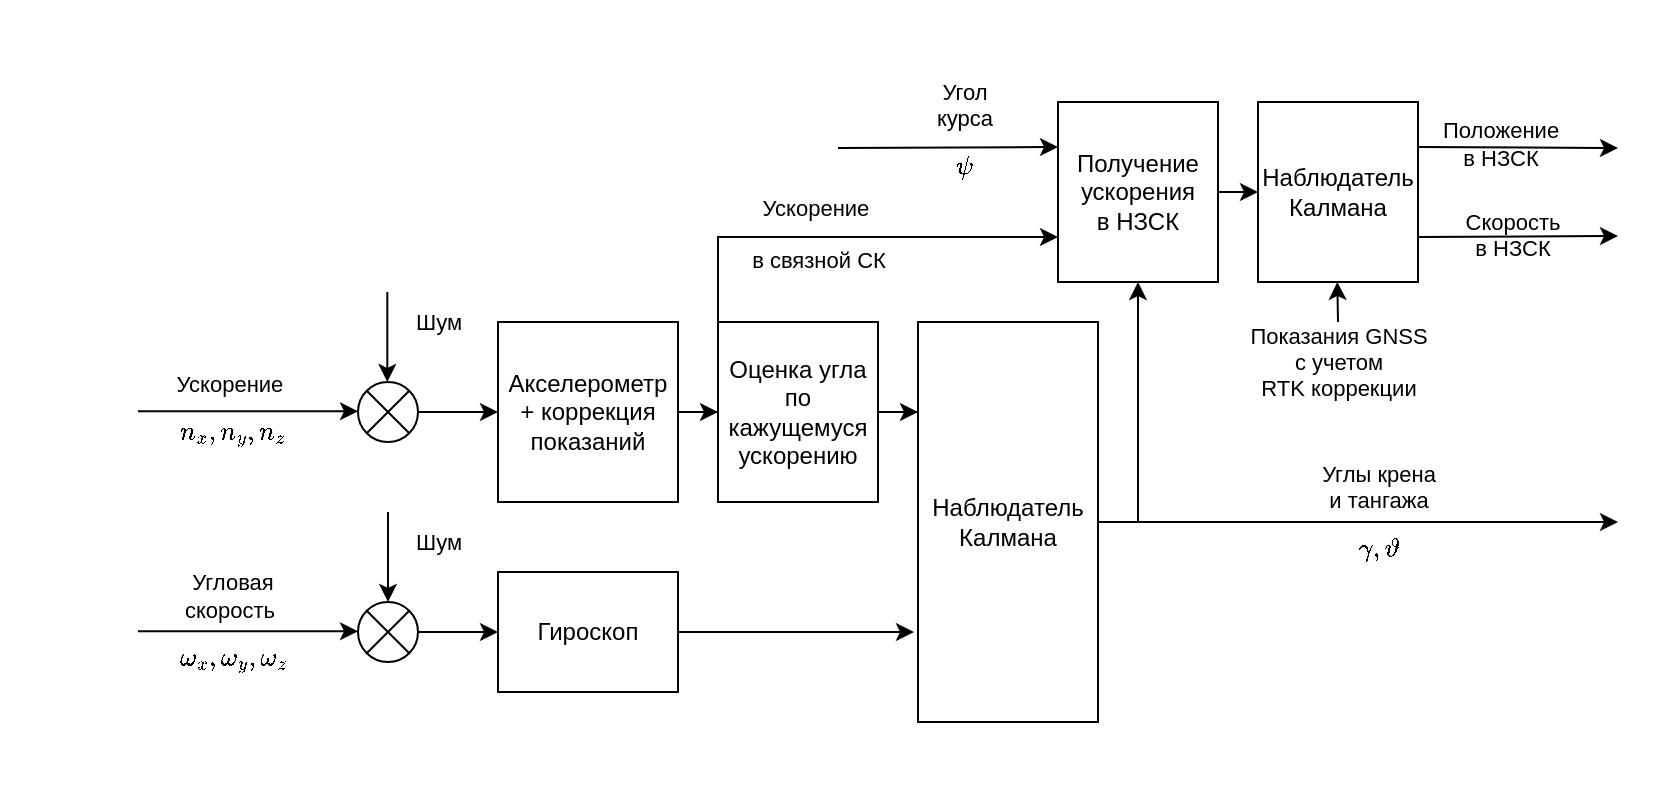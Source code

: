 <mxfile version="14.6.11" type="github">
  <diagram id="kqHRchUTWrbgLfPyTyG0" name="Page-1">
    <mxGraphModel dx="1673" dy="898" grid="1" gridSize="10" guides="1" tooltips="1" connect="1" arrows="1" fold="1" page="1" pageScale="1" pageWidth="827" pageHeight="1169" math="1" shadow="0">
      <root>
        <mxCell id="0" />
        <mxCell id="1" parent="0" />
        <mxCell id="pTG25tufGUdgOwVjfufl-10" style="edgeStyle=orthogonalEdgeStyle;rounded=0;orthogonalLoop=1;jettySize=auto;html=1;entryX=0;entryY=0.5;entryDx=0;entryDy=0;labelBackgroundColor=none;" edge="1" parent="1" source="pTG25tufGUdgOwVjfufl-1" target="pTG25tufGUdgOwVjfufl-9">
          <mxGeometry relative="1" as="geometry" />
        </mxCell>
        <mxCell id="pTG25tufGUdgOwVjfufl-1" value="Акселерометр + коррекция показаний" style="rounded=0;whiteSpace=wrap;html=1;labelBackgroundColor=none;" vertex="1" parent="1">
          <mxGeometry x="200" y="320" width="90" height="90" as="geometry" />
        </mxCell>
        <mxCell id="pTG25tufGUdgOwVjfufl-2" value="" style="endArrow=classic;html=1;labelBackgroundColor=none;" edge="1" parent="1">
          <mxGeometry width="50" height="50" relative="1" as="geometry">
            <mxPoint x="20.0" y="364.66" as="sourcePoint" />
            <mxPoint x="130" y="364.66" as="targetPoint" />
          </mxGeometry>
        </mxCell>
        <mxCell id="pTG25tufGUdgOwVjfufl-3" value="Ускорение&amp;nbsp; $$n_x, n_y, n_z$$" style="edgeLabel;html=1;align=center;verticalAlign=middle;resizable=0;points=[];labelBackgroundColor=none;" vertex="1" connectable="0" parent="pTG25tufGUdgOwVjfufl-2">
          <mxGeometry x="-0.153" y="-1" relative="1" as="geometry">
            <mxPoint y="3" as="offset" />
          </mxGeometry>
        </mxCell>
        <mxCell id="pTG25tufGUdgOwVjfufl-6" style="edgeStyle=orthogonalEdgeStyle;rounded=0;orthogonalLoop=1;jettySize=auto;html=1;entryX=0;entryY=0.5;entryDx=0;entryDy=0;labelBackgroundColor=none;" edge="1" parent="1" source="pTG25tufGUdgOwVjfufl-4" target="pTG25tufGUdgOwVjfufl-1">
          <mxGeometry relative="1" as="geometry" />
        </mxCell>
        <mxCell id="pTG25tufGUdgOwVjfufl-7" style="edgeStyle=orthogonalEdgeStyle;rounded=0;orthogonalLoop=1;jettySize=auto;html=1;exitX=0.5;exitY=0;exitDx=0;exitDy=0;entryX=0.5;entryY=0;entryDx=0;entryDy=0;labelBackgroundColor=none;" edge="1" parent="1" source="pTG25tufGUdgOwVjfufl-4" target="pTG25tufGUdgOwVjfufl-4">
          <mxGeometry relative="1" as="geometry">
            <mxPoint x="138.407" y="315" as="targetPoint" />
          </mxGeometry>
        </mxCell>
        <mxCell id="pTG25tufGUdgOwVjfufl-4" value="" style="shape=sumEllipse;perimeter=ellipsePerimeter;whiteSpace=wrap;html=1;backgroundOutline=1;labelBackgroundColor=none;" vertex="1" parent="1">
          <mxGeometry x="130" y="350" width="30" height="30" as="geometry" />
        </mxCell>
        <mxCell id="pTG25tufGUdgOwVjfufl-27" style="edgeStyle=orthogonalEdgeStyle;rounded=0;orthogonalLoop=1;jettySize=auto;html=1;entryX=0;entryY=0.225;entryDx=0;entryDy=0;entryPerimeter=0;labelBackgroundColor=none;" edge="1" parent="1" source="pTG25tufGUdgOwVjfufl-9" target="pTG25tufGUdgOwVjfufl-11">
          <mxGeometry relative="1" as="geometry" />
        </mxCell>
        <mxCell id="pTG25tufGUdgOwVjfufl-9" value="Оценка угла по кажущемуся ускорению" style="rounded=0;whiteSpace=wrap;html=1;labelBackgroundColor=none;" vertex="1" parent="1">
          <mxGeometry x="310" y="320" width="80" height="90" as="geometry" />
        </mxCell>
        <mxCell id="pTG25tufGUdgOwVjfufl-28" style="edgeStyle=orthogonalEdgeStyle;rounded=0;orthogonalLoop=1;jettySize=auto;html=1;labelBackgroundColor=none;" edge="1" parent="1" source="pTG25tufGUdgOwVjfufl-11">
          <mxGeometry relative="1" as="geometry">
            <mxPoint x="760" y="420" as="targetPoint" />
            <Array as="points">
              <mxPoint x="540" y="420" />
              <mxPoint x="540" y="420" />
            </Array>
          </mxGeometry>
        </mxCell>
        <mxCell id="pTG25tufGUdgOwVjfufl-29" value="&lt;div&gt;Углы крена&lt;/div&gt;&lt;div&gt; и тангажа&lt;/div&gt;&lt;div&gt;$$\;\;\gamma, \vartheta\;\;$$&amp;nbsp; &lt;/div&gt;" style="edgeLabel;html=1;align=center;verticalAlign=middle;resizable=0;points=[];fontStyle=0;labelBackgroundColor=none;" vertex="1" connectable="0" parent="pTG25tufGUdgOwVjfufl-28">
          <mxGeometry x="-0.179" relative="1" as="geometry">
            <mxPoint x="33" y="7" as="offset" />
          </mxGeometry>
        </mxCell>
        <mxCell id="pTG25tufGUdgOwVjfufl-11" value="&lt;div&gt;Наблюдатель&lt;/div&gt;&lt;div&gt;Калмана&lt;/div&gt;" style="rounded=0;whiteSpace=wrap;html=1;labelBackgroundColor=none;" vertex="1" parent="1">
          <mxGeometry x="410" y="320" width="90" height="200" as="geometry" />
        </mxCell>
        <mxCell id="pTG25tufGUdgOwVjfufl-26" style="edgeStyle=orthogonalEdgeStyle;rounded=0;orthogonalLoop=1;jettySize=auto;html=1;labelBackgroundColor=none;" edge="1" parent="1" source="pTG25tufGUdgOwVjfufl-13">
          <mxGeometry relative="1" as="geometry">
            <mxPoint x="408" y="475" as="targetPoint" />
          </mxGeometry>
        </mxCell>
        <mxCell id="pTG25tufGUdgOwVjfufl-13" value="Гироскоп" style="rounded=0;whiteSpace=wrap;html=1;labelBackgroundColor=none;" vertex="1" parent="1">
          <mxGeometry x="200" y="445" width="90" height="60" as="geometry" />
        </mxCell>
        <mxCell id="pTG25tufGUdgOwVjfufl-20" value="" style="endArrow=classic;html=1;labelBackgroundColor=none;" edge="1" parent="1">
          <mxGeometry width="50" height="50" relative="1" as="geometry">
            <mxPoint x="20.0" y="474.66" as="sourcePoint" />
            <mxPoint x="130" y="474.66" as="targetPoint" />
          </mxGeometry>
        </mxCell>
        <mxCell id="pTG25tufGUdgOwVjfufl-21" value="&lt;div&gt;Угловая &lt;br&gt;&lt;/div&gt;&lt;div&gt;скорость&amp;nbsp; $$\omega_x, \omega_y, \omega_z$$&lt;/div&gt;" style="edgeLabel;html=1;align=center;verticalAlign=middle;resizable=0;points=[];labelBackgroundColor=none;" vertex="1" connectable="0" parent="pTG25tufGUdgOwVjfufl-20">
          <mxGeometry x="-0.153" y="-1" relative="1" as="geometry">
            <mxPoint y="-1" as="offset" />
          </mxGeometry>
        </mxCell>
        <mxCell id="pTG25tufGUdgOwVjfufl-22" style="edgeStyle=orthogonalEdgeStyle;rounded=0;orthogonalLoop=1;jettySize=auto;html=1;exitX=0.5;exitY=0;exitDx=0;exitDy=0;entryX=0.5;entryY=0;entryDx=0;entryDy=0;labelBackgroundColor=none;" edge="1" parent="1" source="pTG25tufGUdgOwVjfufl-23" target="pTG25tufGUdgOwVjfufl-23">
          <mxGeometry relative="1" as="geometry">
            <mxPoint x="138.407" y="425" as="targetPoint" />
          </mxGeometry>
        </mxCell>
        <mxCell id="pTG25tufGUdgOwVjfufl-25" style="edgeStyle=orthogonalEdgeStyle;rounded=0;orthogonalLoop=1;jettySize=auto;html=1;labelBackgroundColor=none;" edge="1" parent="1" source="pTG25tufGUdgOwVjfufl-23" target="pTG25tufGUdgOwVjfufl-13">
          <mxGeometry relative="1" as="geometry" />
        </mxCell>
        <mxCell id="pTG25tufGUdgOwVjfufl-23" value="" style="shape=sumEllipse;perimeter=ellipsePerimeter;whiteSpace=wrap;html=1;backgroundOutline=1;labelBackgroundColor=none;" vertex="1" parent="1">
          <mxGeometry x="130" y="460" width="30" height="30" as="geometry" />
        </mxCell>
        <mxCell id="pTG25tufGUdgOwVjfufl-24" value="Шум" style="endArrow=classic;html=1;entryX=0.5;entryY=0;entryDx=0;entryDy=0;labelBackgroundColor=none;" edge="1" parent="1" target="pTG25tufGUdgOwVjfufl-23">
          <mxGeometry x="-0.333" y="25" width="50" height="50" relative="1" as="geometry">
            <mxPoint x="145" y="415" as="sourcePoint" />
            <mxPoint x="123.2" y="365" as="targetPoint" />
            <mxPoint as="offset" />
          </mxGeometry>
        </mxCell>
        <mxCell id="pTG25tufGUdgOwVjfufl-37" style="edgeStyle=elbowEdgeStyle;rounded=0;orthogonalLoop=1;jettySize=auto;html=1;entryX=0;entryY=0.5;entryDx=0;entryDy=0;startArrow=none;startFill=0;endArrow=classic;endFill=1;labelBackgroundColor=none;" edge="1" parent="1" source="pTG25tufGUdgOwVjfufl-30" target="pTG25tufGUdgOwVjfufl-36">
          <mxGeometry relative="1" as="geometry" />
        </mxCell>
        <mxCell id="pTG25tufGUdgOwVjfufl-30" value="&lt;div&gt;Получение&lt;/div&gt;&lt;div&gt;ускорения &lt;br&gt;&lt;/div&gt;&lt;div&gt;в НЗСК&lt;br&gt;&lt;/div&gt;" style="rounded=0;whiteSpace=wrap;html=1;labelBackgroundColor=none;" vertex="1" parent="1">
          <mxGeometry x="480" y="210" width="80" height="90" as="geometry" />
        </mxCell>
        <mxCell id="pTG25tufGUdgOwVjfufl-32" value="" style="endArrow=classic;html=1;entryX=0.5;entryY=1;entryDx=0;entryDy=0;labelBackgroundColor=none;" edge="1" parent="1">
          <mxGeometry width="50" height="50" relative="1" as="geometry">
            <mxPoint x="520" y="420" as="sourcePoint" />
            <mxPoint x="520" y="300" as="targetPoint" />
          </mxGeometry>
        </mxCell>
        <mxCell id="pTG25tufGUdgOwVjfufl-33" value="" style="endArrow=classic;html=1;edgeStyle=elbowEdgeStyle;rounded=0;entryX=0;entryY=0.75;entryDx=0;entryDy=0;labelBackgroundColor=none;" edge="1" parent="1" target="pTG25tufGUdgOwVjfufl-30">
          <mxGeometry width="50" height="50" relative="1" as="geometry">
            <mxPoint x="296" y="365" as="sourcePoint" />
            <mxPoint x="476" y="255" as="targetPoint" />
            <Array as="points">
              <mxPoint x="310" y="320" />
              <mxPoint x="296" y="310" />
              <mxPoint x="296" y="310" />
              <mxPoint x="296" y="255" />
            </Array>
          </mxGeometry>
        </mxCell>
        <mxCell id="pTG25tufGUdgOwVjfufl-35" value="&lt;div&gt;Ускорение&amp;nbsp;&lt;/div&gt;&lt;div&gt;&lt;br&gt;&lt;/div&gt;&lt;div&gt;в связной СК&lt;br&gt;&lt;/div&gt;" style="edgeLabel;html=1;align=center;verticalAlign=middle;resizable=0;points=[];labelBackgroundColor=none;" vertex="1" connectable="0" parent="pTG25tufGUdgOwVjfufl-33">
          <mxGeometry x="0.111" y="2" relative="1" as="geometry">
            <mxPoint as="offset" />
          </mxGeometry>
        </mxCell>
        <mxCell id="pTG25tufGUdgOwVjfufl-43" style="edgeStyle=none;rounded=0;orthogonalLoop=1;jettySize=auto;html=1;exitX=1;exitY=0.25;exitDx=0;exitDy=0;labelBackgroundColor=none;startArrow=none;startFill=0;endArrow=classic;endFill=1;" edge="1" parent="1" source="pTG25tufGUdgOwVjfufl-36">
          <mxGeometry relative="1" as="geometry">
            <mxPoint x="760" y="233" as="targetPoint" />
          </mxGeometry>
        </mxCell>
        <mxCell id="pTG25tufGUdgOwVjfufl-45" value="&lt;div&gt;Положение&lt;/div&gt;&lt;div&gt; в НЗСК&lt;br&gt;&lt;/div&gt;" style="edgeLabel;html=1;align=center;verticalAlign=middle;resizable=0;points=[];labelBackgroundColor=none;" vertex="1" connectable="0" parent="pTG25tufGUdgOwVjfufl-43">
          <mxGeometry x="-0.183" y="2" relative="1" as="geometry">
            <mxPoint as="offset" />
          </mxGeometry>
        </mxCell>
        <mxCell id="pTG25tufGUdgOwVjfufl-46" style="edgeStyle=orthogonalEdgeStyle;curved=0;rounded=1;sketch=0;orthogonalLoop=1;jettySize=auto;html=1;exitX=1;exitY=0.75;exitDx=0;exitDy=0;" edge="1" parent="1" source="pTG25tufGUdgOwVjfufl-36">
          <mxGeometry relative="1" as="geometry">
            <mxPoint x="760" y="277" as="targetPoint" />
          </mxGeometry>
        </mxCell>
        <mxCell id="pTG25tufGUdgOwVjfufl-47" value="&lt;br&gt;&lt;div&gt;Скорость&lt;/div&gt;&lt;div&gt; в НЗСК&lt;br&gt;&lt;/div&gt;" style="edgeLabel;html=1;align=center;verticalAlign=middle;resizable=0;points=[];labelBackgroundColor=none;" vertex="1" connectable="0" parent="pTG25tufGUdgOwVjfufl-46">
          <mxGeometry x="0.164" y="1" relative="1" as="geometry">
            <mxPoint x="-11" y="-6" as="offset" />
          </mxGeometry>
        </mxCell>
        <mxCell id="pTG25tufGUdgOwVjfufl-36" value="&lt;div&gt;Наблюдатель&lt;/div&gt;&lt;div&gt;Калмана&lt;/div&gt;" style="rounded=0;whiteSpace=wrap;html=1;labelBackgroundColor=none;" vertex="1" parent="1">
          <mxGeometry x="580" y="210" width="80" height="90" as="geometry" />
        </mxCell>
        <mxCell id="pTG25tufGUdgOwVjfufl-39" value="" style="endArrow=classic;html=1;entryX=0;entryY=0.25;entryDx=0;entryDy=0;labelBackgroundColor=none;" edge="1" parent="1" target="pTG25tufGUdgOwVjfufl-30">
          <mxGeometry width="50" height="50" relative="1" as="geometry">
            <mxPoint x="370" y="233" as="sourcePoint" />
            <mxPoint x="480" y="230" as="targetPoint" />
          </mxGeometry>
        </mxCell>
        <mxCell id="pTG25tufGUdgOwVjfufl-40" value="Угол&lt;br&gt;&lt;div&gt;курса&lt;/div&gt;&lt;div&gt;$$\psi$$&lt;br&gt;&lt;/div&gt;" style="edgeLabel;html=1;align=center;verticalAlign=middle;resizable=0;points=[];labelBackgroundColor=none;" vertex="1" connectable="0" parent="pTG25tufGUdgOwVjfufl-39">
          <mxGeometry x="0.142" y="-1" relative="1" as="geometry">
            <mxPoint y="2" as="offset" />
          </mxGeometry>
        </mxCell>
        <mxCell id="pTG25tufGUdgOwVjfufl-41" value="Шум" style="endArrow=classic;html=1;entryX=0.5;entryY=0;entryDx=0;entryDy=0;labelBackgroundColor=none;" edge="1" parent="1">
          <mxGeometry x="-0.333" y="25" width="50" height="50" relative="1" as="geometry">
            <mxPoint x="144.66" y="305" as="sourcePoint" />
            <mxPoint x="144.66" y="350.0" as="targetPoint" />
            <mxPoint as="offset" />
          </mxGeometry>
        </mxCell>
        <mxCell id="pTG25tufGUdgOwVjfufl-42" value="&lt;div&gt;Показания GNSS&lt;/div&gt;&lt;div&gt; с учетом &lt;br&gt;&lt;/div&gt;&lt;div&gt;RTK коррекции&lt;/div&gt;" style="endArrow=classic;html=1;entryX=0.5;entryY=1;entryDx=0;entryDy=0;labelBackgroundColor=none;" edge="1" parent="1">
          <mxGeometry x="-1" y="20" width="50" height="50" relative="1" as="geometry">
            <mxPoint x="620" y="320" as="sourcePoint" />
            <mxPoint x="619.66" y="300" as="targetPoint" />
            <mxPoint x="20" y="20" as="offset" />
          </mxGeometry>
        </mxCell>
        <mxCell id="pTG25tufGUdgOwVjfufl-48" value="" style="rounded=0;whiteSpace=wrap;html=1;labelBackgroundColor=none;sketch=0;fillColor=none;strokeColor=#FFFFFF;" vertex="1" parent="1">
          <mxGeometry x="10" y="160" width="770" height="400" as="geometry" />
        </mxCell>
      </root>
    </mxGraphModel>
  </diagram>
</mxfile>
